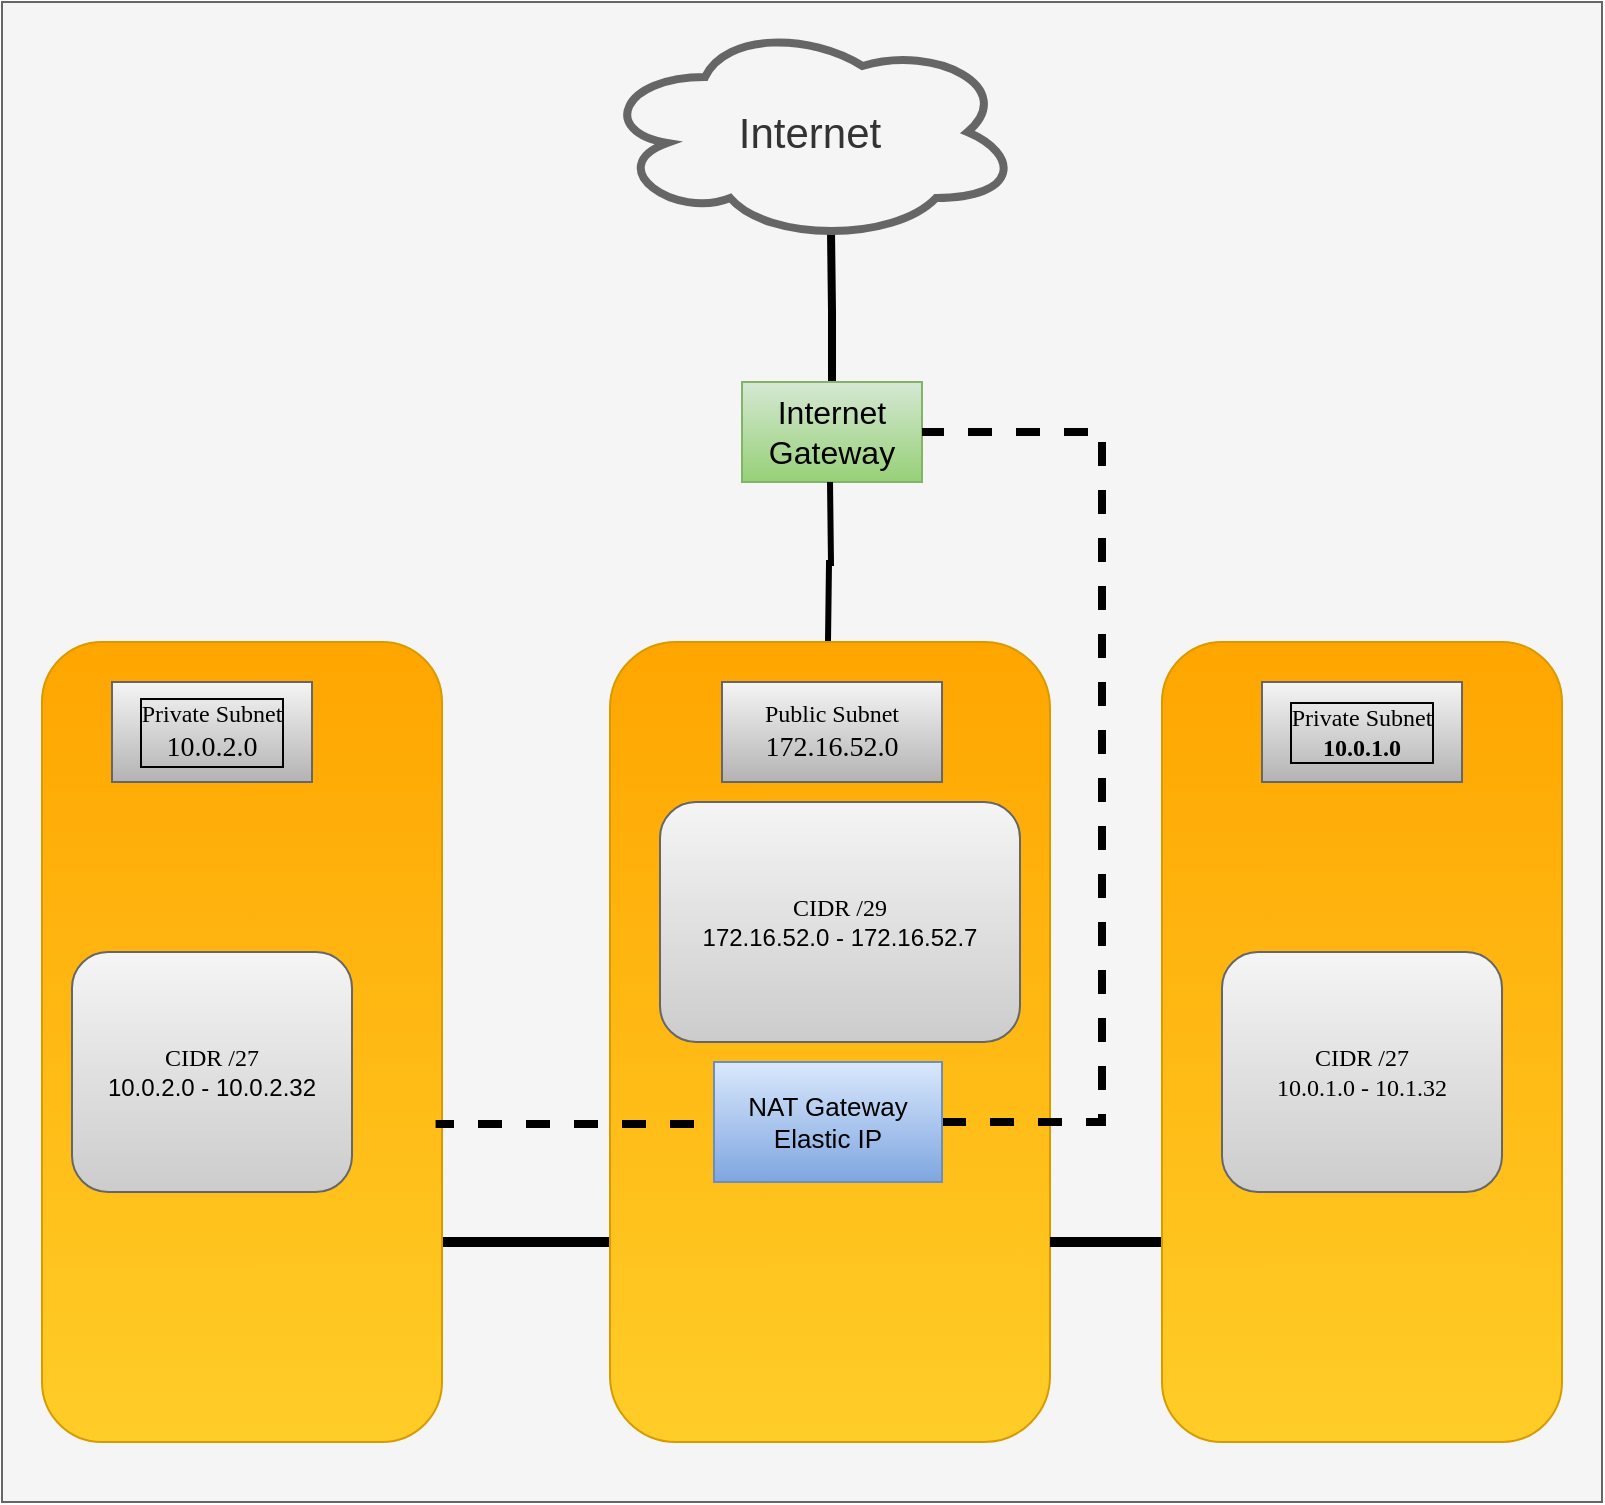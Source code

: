 <mxfile version="21.4.0" type="device">
  <diagram id="Aa8zE_odiTU9IzYDQZ5F" name="Pagina-1">
    <mxGraphModel dx="1562" dy="1998" grid="1" gridSize="10" guides="1" tooltips="1" connect="1" arrows="1" fold="1" page="1" pageScale="1" pageWidth="827" pageHeight="1169" math="0" shadow="0">
      <root>
        <mxCell id="0" />
        <mxCell id="1" parent="0" />
        <mxCell id="NWdApNisp6wUuSrooen1-3" value="" style="rounded=0;whiteSpace=wrap;html=1;fillColor=#f5f5f5;strokeColor=#666666;fontColor=#333333;" vertex="1" parent="1">
          <mxGeometry y="-10" width="800" height="750" as="geometry" />
        </mxCell>
        <mxCell id="NWdApNisp6wUuSrooen1-22" style="edgeStyle=orthogonalEdgeStyle;rounded=0;orthogonalLoop=1;jettySize=auto;html=1;exitX=0;exitY=0.25;exitDx=0;exitDy=0;entryX=1;entryY=0.25;entryDx=0;entryDy=0;strokeWidth=5;endArrow=none;endFill=0;strokeColor=#000000;" edge="1" parent="1" source="NWdApNisp6wUuSrooen1-2" target="NWdApNisp6wUuSrooen1-6">
          <mxGeometry relative="1" as="geometry" />
        </mxCell>
        <mxCell id="NWdApNisp6wUuSrooen1-2" value="" style="rounded=1;whiteSpace=wrap;html=1;direction=west;fillColor=#ffcd28;gradientColor=#ffa500;strokeColor=#d79b00;" vertex="1" parent="1">
          <mxGeometry x="20" y="310" width="200" height="400" as="geometry" />
        </mxCell>
        <mxCell id="NWdApNisp6wUuSrooen1-13" style="edgeStyle=orthogonalEdgeStyle;rounded=0;orthogonalLoop=1;jettySize=auto;html=1;exitX=0.5;exitY=0;exitDx=0;exitDy=0;entryX=0.55;entryY=0.95;entryDx=0;entryDy=0;entryPerimeter=0;strokeColor=#000000;strokeWidth=4;endArrow=none;endFill=0;" edge="1" parent="1" source="pjYMbwaHNJNmNYDUiAKb-13" target="NWdApNisp6wUuSrooen1-11">
          <mxGeometry relative="1" as="geometry" />
        </mxCell>
        <mxCell id="pjYMbwaHNJNmNYDUiAKb-13" value="Internet Gateway" style="text;strokeColor=#82b366;align=center;fillColor=#d5e8d4;html=1;verticalAlign=middle;whiteSpace=wrap;rounded=0;fontSize=16;gradientColor=#97d077;fontColor=#000000;" parent="1" vertex="1">
          <mxGeometry x="370" y="180" width="90" height="50" as="geometry" />
        </mxCell>
        <mxCell id="NWdApNisp6wUuSrooen1-14" style="edgeStyle=orthogonalEdgeStyle;rounded=0;orthogonalLoop=1;jettySize=auto;html=1;exitX=0.5;exitY=1;exitDx=0;exitDy=0;entryX=0.5;entryY=1;entryDx=0;entryDy=0;fontColor=#000000;strokeWidth=3;strokeColor=#000000;endArrow=none;endFill=0;" edge="1" parent="1">
          <mxGeometry relative="1" as="geometry">
            <mxPoint x="413" y="310" as="sourcePoint" />
            <mxPoint x="414" y="230" as="targetPoint" />
          </mxGeometry>
        </mxCell>
        <mxCell id="NWdApNisp6wUuSrooen1-6" value="" style="rounded=1;whiteSpace=wrap;html=1;direction=west;fillColor=#ffcd28;gradientColor=#ffa500;strokeColor=#d79b00;" vertex="1" parent="1">
          <mxGeometry x="304" y="310" width="220" height="400" as="geometry" />
        </mxCell>
        <mxCell id="NWdApNisp6wUuSrooen1-26" style="edgeStyle=orthogonalEdgeStyle;rounded=0;orthogonalLoop=1;jettySize=auto;html=1;exitX=1;exitY=0.25;exitDx=0;exitDy=0;entryX=0;entryY=0.25;entryDx=0;entryDy=0;endArrow=none;endFill=0;strokeColor=#000000;strokeWidth=5;" edge="1" parent="1" source="NWdApNisp6wUuSrooen1-7" target="NWdApNisp6wUuSrooen1-6">
          <mxGeometry relative="1" as="geometry" />
        </mxCell>
        <mxCell id="NWdApNisp6wUuSrooen1-7" value="" style="rounded=1;whiteSpace=wrap;html=1;direction=west;glass=0;shadow=0;fillColor=#ffcd28;strokeColor=#d79b00;gradientColor=#ffa500;" vertex="1" parent="1">
          <mxGeometry x="580" y="310" width="200" height="400" as="geometry" />
        </mxCell>
        <mxCell id="NWdApNisp6wUuSrooen1-16" style="edgeStyle=orthogonalEdgeStyle;rounded=0;orthogonalLoop=1;jettySize=auto;html=1;exitX=1;exitY=0.5;exitDx=0;exitDy=0;entryX=1;entryY=0.5;entryDx=0;entryDy=0;strokeWidth=4;strokeColor=#000000;endArrow=none;endFill=0;dashed=1;" edge="1" parent="1" source="pjYMbwaHNJNmNYDUiAKb-17" target="pjYMbwaHNJNmNYDUiAKb-13">
          <mxGeometry relative="1" as="geometry">
            <Array as="points">
              <mxPoint x="550" y="550" />
              <mxPoint x="550" y="205" />
            </Array>
          </mxGeometry>
        </mxCell>
        <mxCell id="NWdApNisp6wUuSrooen1-29" style="edgeStyle=orthogonalEdgeStyle;rounded=0;orthogonalLoop=1;jettySize=auto;html=1;exitX=0;exitY=0.5;exitDx=0;exitDy=0;entryX=0.006;entryY=0.405;entryDx=0;entryDy=0;entryPerimeter=0;dashed=1;endArrow=none;endFill=0;strokeWidth=4;strokeColor=#000000;" edge="1" parent="1">
          <mxGeometry relative="1" as="geometry">
            <mxPoint x="370" y="551" as="sourcePoint" />
            <mxPoint x="218.8" y="549" as="targetPoint" />
            <Array as="points">
              <mxPoint x="219" y="551" />
            </Array>
          </mxGeometry>
        </mxCell>
        <mxCell id="pjYMbwaHNJNmNYDUiAKb-17" value="NAT Gateway&lt;br style=&quot;font-size: 13px;&quot;&gt;Elastic IP" style="text;strokeColor=#6c8ebf;align=center;fillColor=#dae8fc;html=1;verticalAlign=middle;whiteSpace=wrap;rounded=0;gradientColor=#7ea6e0;fontColor=#000000;fontSize=13;" parent="1" vertex="1">
          <mxGeometry x="356" y="520" width="114" height="60" as="geometry" />
        </mxCell>
        <mxCell id="pjYMbwaHNJNmNYDUiAKb-15" value="Private Subnet&lt;br&gt;&lt;div style=&quot;font-size: 14px; line-height: 19px;&quot;&gt;10.0.2.0&lt;/div&gt;" style="text;strokeColor=#666666;align=center;fillColor=#f5f5f5;html=1;verticalAlign=middle;whiteSpace=wrap;rounded=0;labelBackgroundColor=none;labelBorderColor=default;gradientColor=#b3b3b3;fontColor=#000000;fontFamily=Lucida Console;" parent="1" vertex="1">
          <mxGeometry x="55" y="330" width="100" height="50" as="geometry" />
        </mxCell>
        <mxCell id="pjYMbwaHNJNmNYDUiAKb-26" value="Private Subnet&lt;br&gt;&lt;b&gt;10.0.1.0&lt;/b&gt;" style="text;align=center;html=1;verticalAlign=middle;whiteSpace=wrap;rounded=0;labelBackgroundColor=none;fontFamily=Lucida Console;fillColor=#f5f5f5;gradientColor=#b3b3b3;strokeColor=#666666;fontColor=#000000;labelBorderColor=default;" parent="1" vertex="1">
          <mxGeometry x="630" y="330" width="100" height="50" as="geometry" />
        </mxCell>
        <mxCell id="pjYMbwaHNJNmNYDUiAKb-14" value="Public Subnet&lt;br&gt;&lt;div style=&quot;font-size: 14px; line-height: 19px;&quot;&gt;172.16.52.0&lt;/div&gt;" style="text;strokeColor=#666666;align=center;fillColor=#f5f5f5;html=1;verticalAlign=middle;whiteSpace=wrap;rounded=0;labelBackgroundColor=none;gradientColor=#b3b3b3;fontColor=#000000;fontFamily=Lucida Console;" parent="1" vertex="1">
          <mxGeometry x="360" y="330" width="110" height="50" as="geometry" />
        </mxCell>
        <mxCell id="NWdApNisp6wUuSrooen1-11" value="&lt;font style=&quot;font-size: 21px;&quot;&gt;Internet&lt;/font&gt;" style="ellipse;shape=cloud;whiteSpace=wrap;html=1;fillColor=#f5f5f5;fontColor=#333333;strokeColor=#666666;strokeWidth=4;" vertex="1" parent="1">
          <mxGeometry x="299" width="210" height="110" as="geometry" />
        </mxCell>
        <mxCell id="NWdApNisp6wUuSrooen1-23" value="&lt;font color=&quot;#000000&quot;&gt;&lt;font face=&quot;Lucida Console&quot;&gt;CIDR /27&lt;br&gt;10.0.1.0 - 10.1.32&lt;/font&gt;&lt;br&gt;&lt;/font&gt;" style="rounded=1;whiteSpace=wrap;html=1;fillColor=#f5f5f5;strokeColor=#666666;gradientColor=#CCCCCC;" vertex="1" parent="1">
          <mxGeometry x="610" y="465" width="140" height="120" as="geometry" />
        </mxCell>
        <mxCell id="NWdApNisp6wUuSrooen1-24" value="&lt;font color=&quot;#000000&quot;&gt;&lt;font face=&quot;Lucida Console&quot;&gt;CIDR /29&lt;br&gt;&lt;/font&gt;172.16.52.0 - 172.16.52.7&lt;br&gt;&lt;/font&gt;" style="rounded=1;whiteSpace=wrap;html=1;fillColor=#f5f5f5;strokeColor=#666666;gradientColor=#CCCCCC;" vertex="1" parent="1">
          <mxGeometry x="329" y="390" width="180" height="120" as="geometry" />
        </mxCell>
        <mxCell id="NWdApNisp6wUuSrooen1-25" value="&lt;font color=&quot;#000000&quot;&gt;&lt;font face=&quot;Lucida Console&quot;&gt;CIDR /27&lt;br&gt;&lt;/font&gt;10.0.2.0 - 10.0.2.32&lt;br&gt;&lt;/font&gt;" style="rounded=1;whiteSpace=wrap;html=1;fillColor=#f5f5f5;strokeColor=#666666;gradientColor=#CCCCCC;" vertex="1" parent="1">
          <mxGeometry x="35" y="465" width="140" height="120" as="geometry" />
        </mxCell>
      </root>
    </mxGraphModel>
  </diagram>
</mxfile>
